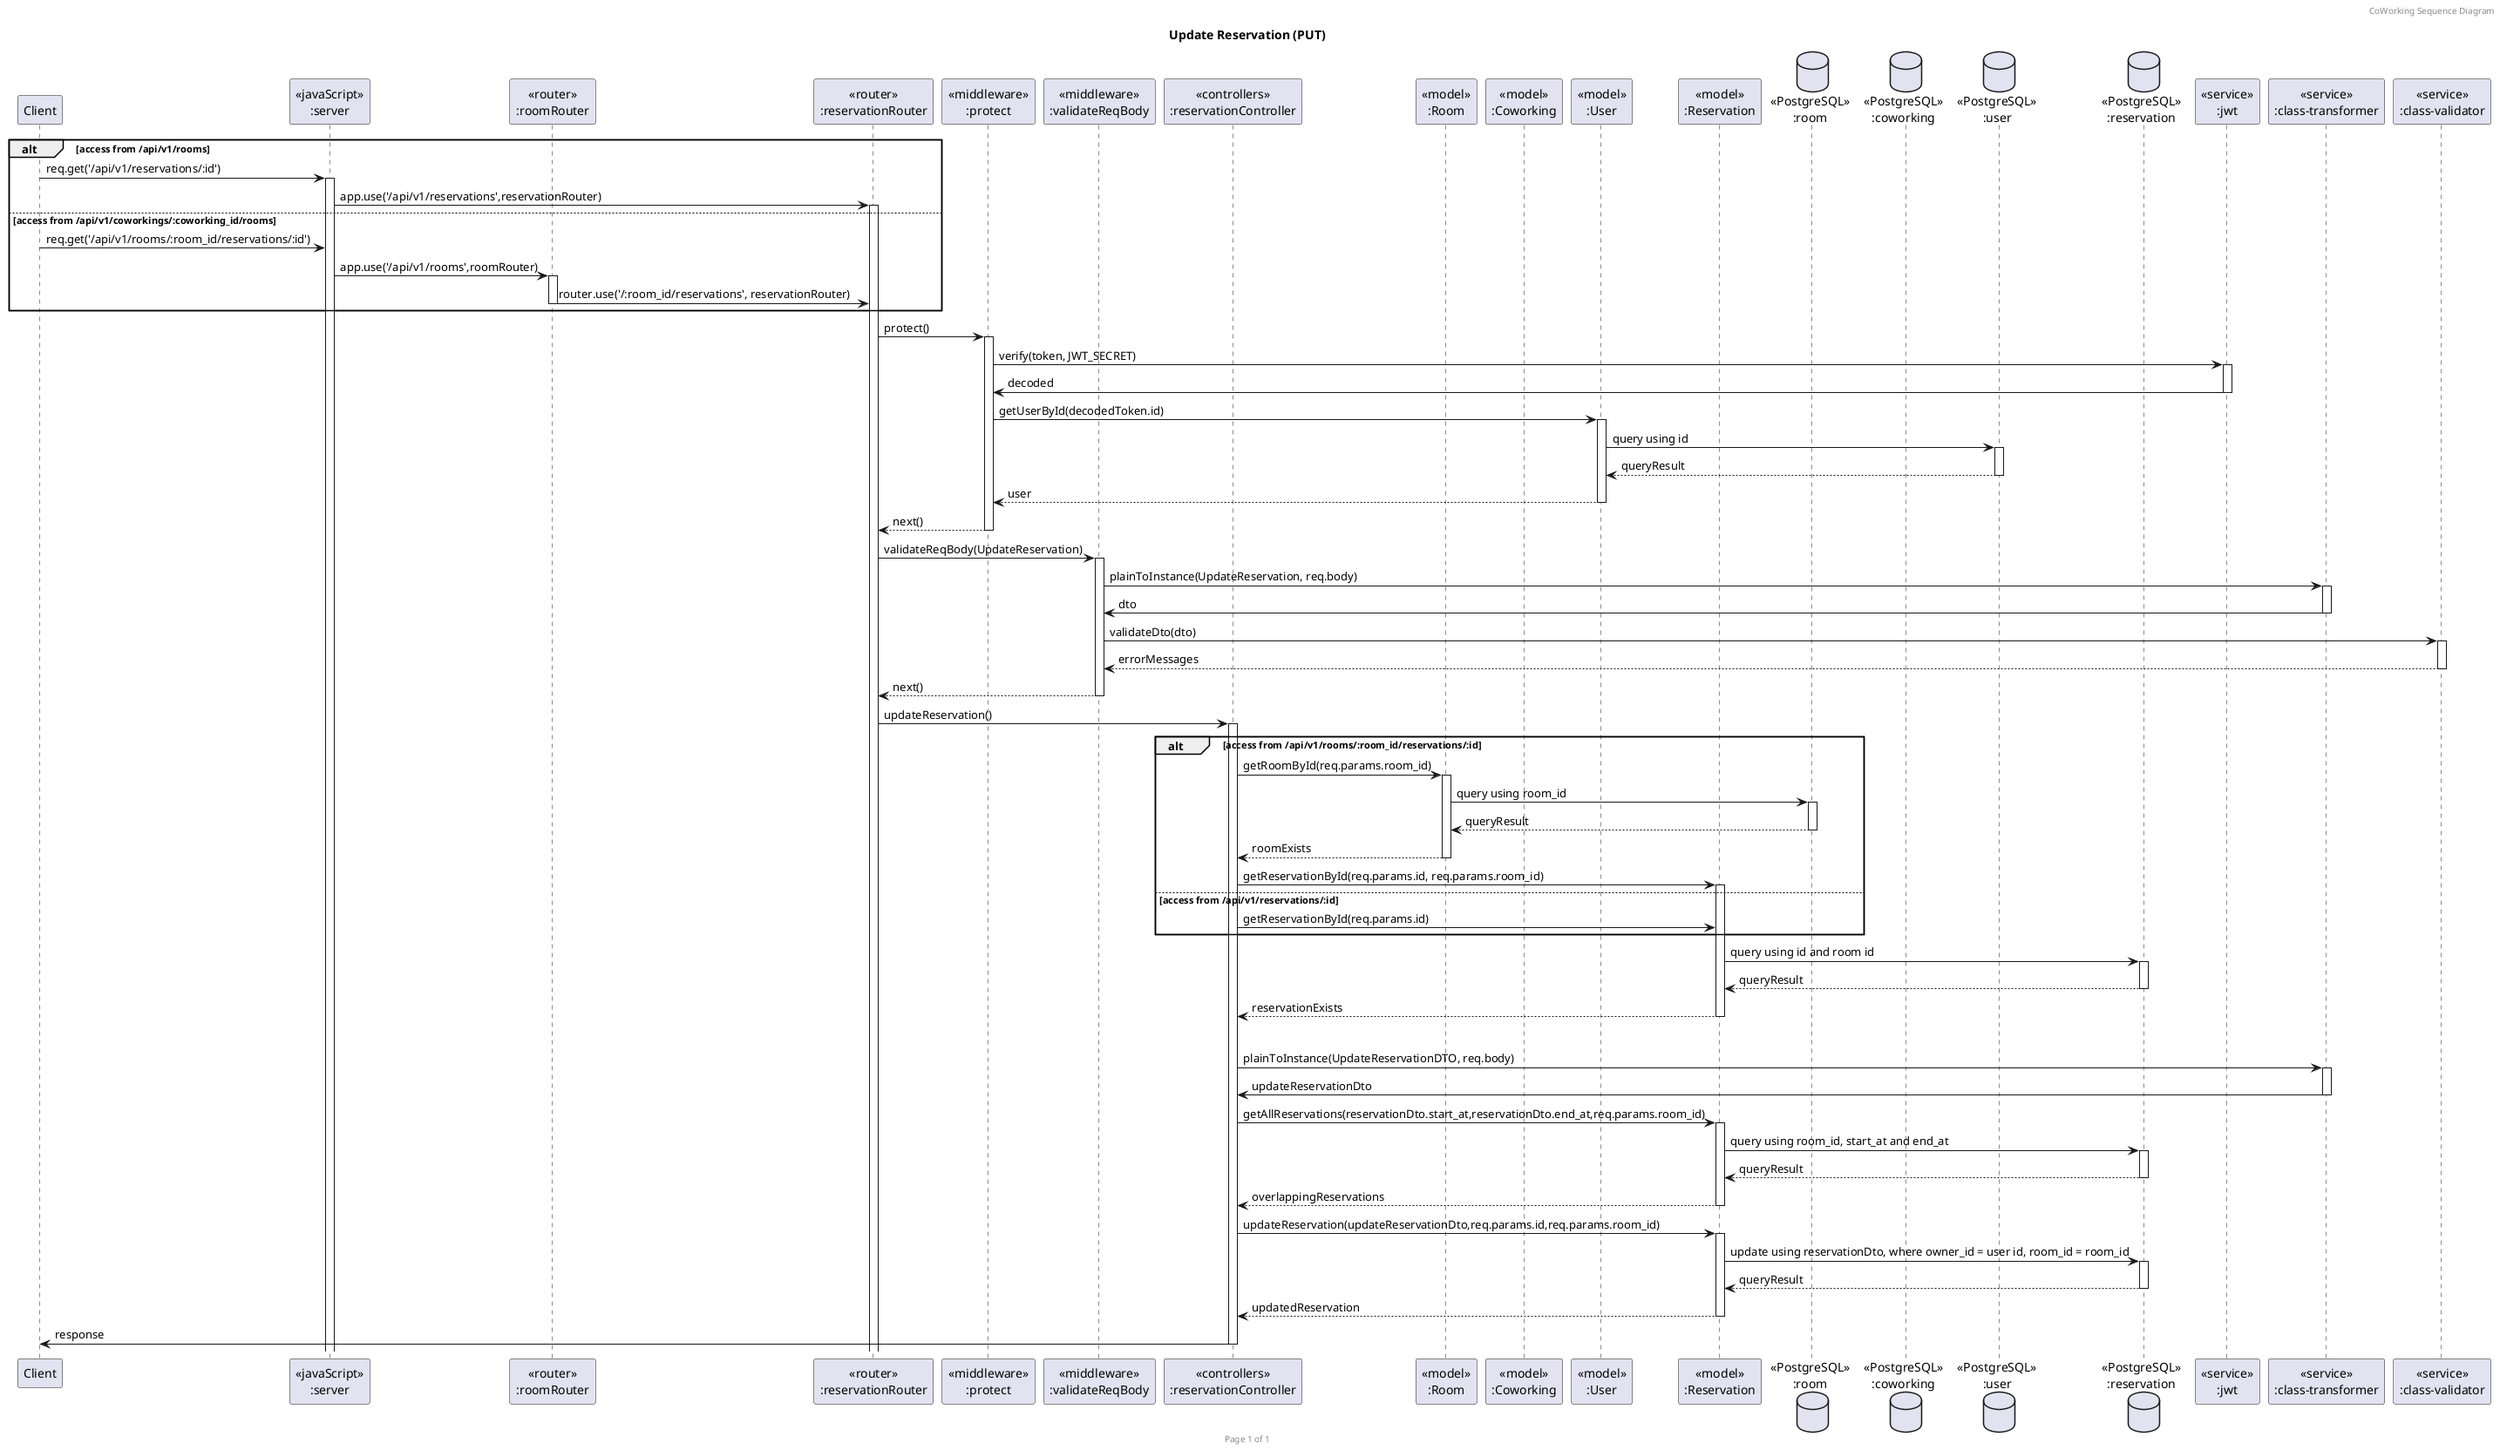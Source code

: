 @startuml Update Reservation (PUT)

header CoWorking Sequence Diagram
footer Page %page% of %lastpage%
title "Update Reservation (PUT)"

participant "Client" as client
participant "<<javaScript>>\n:server" as server
participant "<<router>>\n:roomRouter" as roomRouter
participant "<<router>>\n:reservationRouter" as reservationRouter
participant "<<middleware>>\n:protect" as protectMiddleware
participant "<<middleware>>\n:validateReqBody" as reqMiddleware
participant "<<controllers>>\n:reservationController" as reservationController
participant "<<model>>\n:Room" as roomModel
participant "<<model>>\n:Coworking" as coWorkingModel
participant "<<model>>\n:User" as userModel
participant "<<model>>\n:Reservation" as reservationModel
database "<<PostgreSQL>>\n:room" as roomDatabase
database "<<PostgreSQL>>\n:coworking" as coWorkingDatabase
database "<<PostgreSQL>>\n:user" as userDatabase
database "<<PostgreSQL>>\n:reservation" as reservationDatabase
participant "<<service>>\n:jwt" as jwt
participant "<<service>>\n:class-transformer" as classTransformer
participant "<<service>>\n:class-validator" as classValidator

alt access from /api/v1/rooms
client->server ++:req.get('/api/v1/reservations/:id')
server->reservationRouter ++:app.use('/api/v1/reservations',reservationRouter)
else access from /api/v1/coworkings/:coworking_id/rooms
client->server :req.get('/api/v1/rooms/:room_id/reservations/:id')
server->roomRouter ++:app.use('/api/v1/rooms',roomRouter)
roomRouter->reservationRouter --: router.use('/:room_id/reservations', reservationRouter)
end

reservationRouter -> protectMiddleware ++: protect()
protectMiddleware -> jwt ++: verify(token, JWT_SECRET)
jwt -> protectMiddleware --: decoded
protectMiddleware -> userModel ++: getUserById(decodedToken.id)
userModel -> userDatabase ++: query using id
userDatabase --> userModel --: queryResult
userModel --> protectMiddleware --: user
protectMiddleware --> reservationRouter --: next()

reservationRouter -> reqMiddleware ++: validateReqBody(UpdateReservation)
reqMiddleware -> classTransformer ++: plainToInstance(UpdateReservation, req.body)
classTransformer -> reqMiddleware --: dto
reqMiddleware -> classValidator ++: validateDto(dto)
classValidator --> reqMiddleware --: errorMessages
reqMiddleware --> reservationRouter --: next()


reservationRouter -> reservationController ++:updateReservation()
alt access from /api/v1/rooms/:room_id/reservations/:id
    reservationController -> roomModel ++: getRoomById(req.params.room_id)
    roomModel -> roomDatabase ++: query using room_id
    roomDatabase --> roomModel --: queryResult
    roomModel --> reservationController --: roomExists 
    reservationController -> reservationModel ++: getReservationById(req.params.id, req.params.room_id)
else access from /api/v1/reservations/:id
    reservationController -> reservationModel : getReservationById(req.params.id)
end
reservationModel -> reservationDatabase ++: query using id and room id
reservationDatabase --> reservationModel --: queryResult
reservationModel --> reservationController --: reservationExists
alt user is

reservationController->classTransformer ++: plainToInstance(UpdateReservationDTO, req.body)
classTransformer -> reservationController --: updateReservationDto
reservationController -> reservationModel ++: getAllReservations(reservationDto.start_at,reservationDto.end_at,req.params.room_id)
reservationModel -> reservationDatabase ++: query using room_id, start_at and end_at
reservationDatabase --> reservationModel --: queryResult
reservationModel --> reservationController --: overlappingReservations


reservationController -> reservationModel ++: updateReservation(updateReservationDto,req.params.id,req.params.room_id)
reservationModel -> reservationDatabase ++: update using reservationDto, where owner_id = user id, room_id = room_id
reservationDatabase --> reservationModel --: queryResult
reservationModel --> reservationController --: updatedReservation
reservationController -> client --: response

@enduml